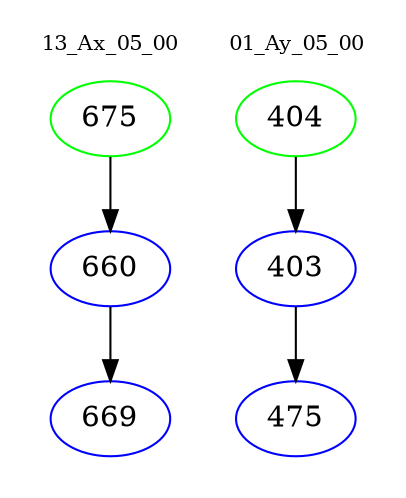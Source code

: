digraph{
subgraph cluster_0 {
color = white
label = "13_Ax_05_00";
fontsize=10;
T0_675 [label="675", color="green"]
T0_675 -> T0_660 [color="black"]
T0_660 [label="660", color="blue"]
T0_660 -> T0_669 [color="black"]
T0_669 [label="669", color="blue"]
}
subgraph cluster_1 {
color = white
label = "01_Ay_05_00";
fontsize=10;
T1_404 [label="404", color="green"]
T1_404 -> T1_403 [color="black"]
T1_403 [label="403", color="blue"]
T1_403 -> T1_475 [color="black"]
T1_475 [label="475", color="blue"]
}
}
